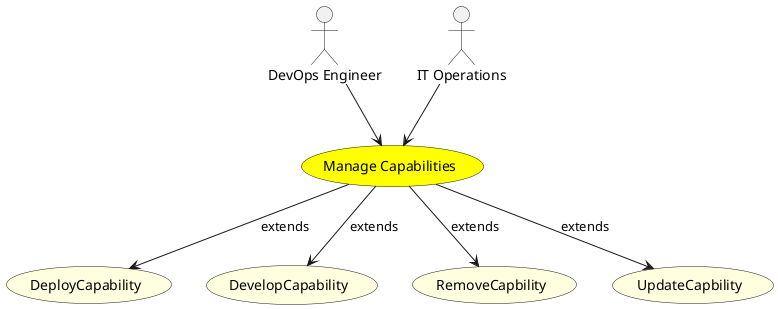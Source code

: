 @startuml


usecase "Manage Capabilities" as ManageCapabilities #yellow

Actor "DevOps Engineer" as DevOpsEngineer

DevOpsEngineer --> ManageCapabilities

Actor "IT Operations" as ITOperations

ITOperations --> ManageCapabilities







usecase "DeployCapability" as DeployCapability #lightyellow

ManageCapabilities --> DeployCapability : extends

usecase "DevelopCapability" as DevelopCapability #lightyellow

ManageCapabilities --> DevelopCapability : extends

usecase "RemoveCapbility" as RemoveCapbility #lightyellow

ManageCapabilities --> RemoveCapbility : extends

usecase "UpdateCapbility" as UpdateCapbility #lightyellow

ManageCapabilities --> UpdateCapbility : extends





@enduml
